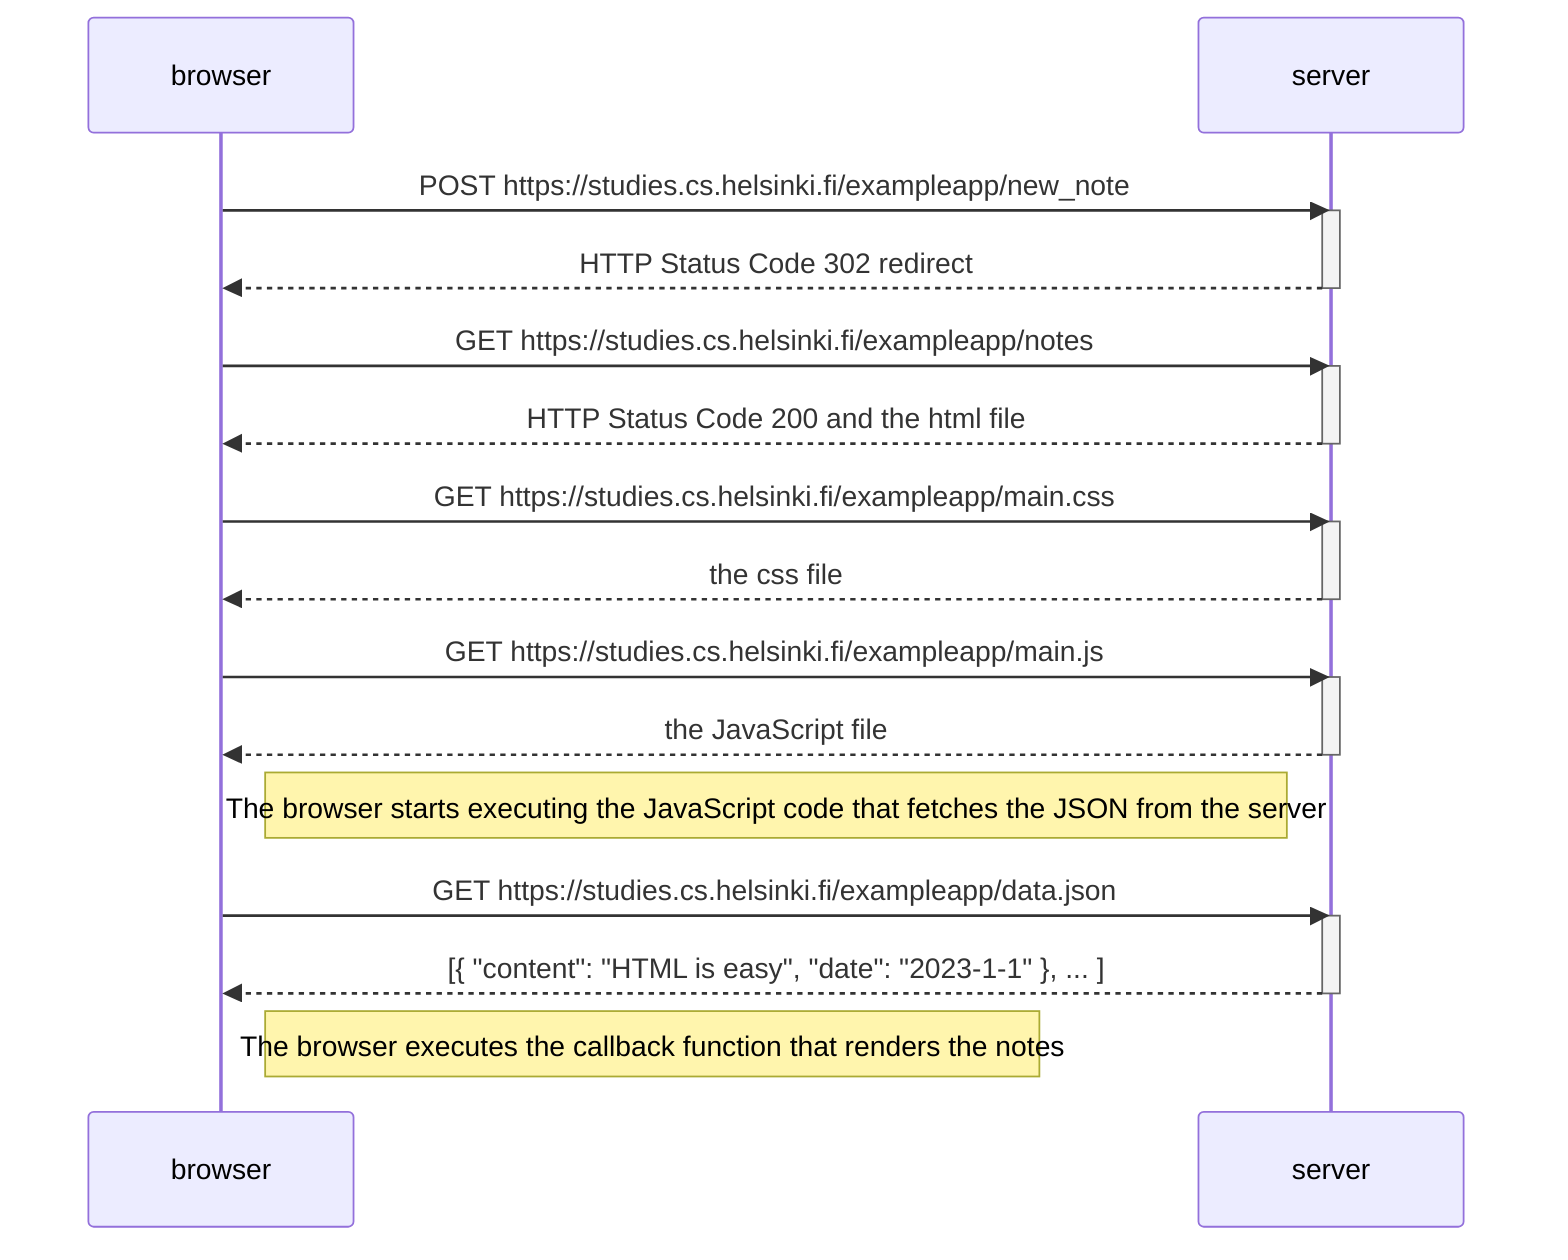 sequenceDiagram
    participant browser
    participant server

    browser->>server: POST https://studies.cs.helsinki.fi/exampleapp/new_note
    activate server
    server-->>browser: HTTP Status Code 302 redirect
    deactivate server

    browser->>server: GET https://studies.cs.helsinki.fi/exampleapp/notes
    activate server
    server-->>browser: HTTP Status Code 200 and the html file
    deactivate server

    browser->>server: GET https://studies.cs.helsinki.fi/exampleapp/main.css
    activate server
    server-->>browser: the css file
    deactivate server

    browser->>server: GET https://studies.cs.helsinki.fi/exampleapp/main.js
    activate server
    server-->>browser: the JavaScript file
    deactivate server

    Note right of browser: The browser starts executing the JavaScript code that fetches the JSON from the server

    browser->>server: GET https://studies.cs.helsinki.fi/exampleapp/data.json
    activate server
    server-->>browser: [{ "content": "HTML is easy", "date": "2023-1-1" }, ... ]
    deactivate server

    Note right of browser: The browser executes the callback function that renders the notes